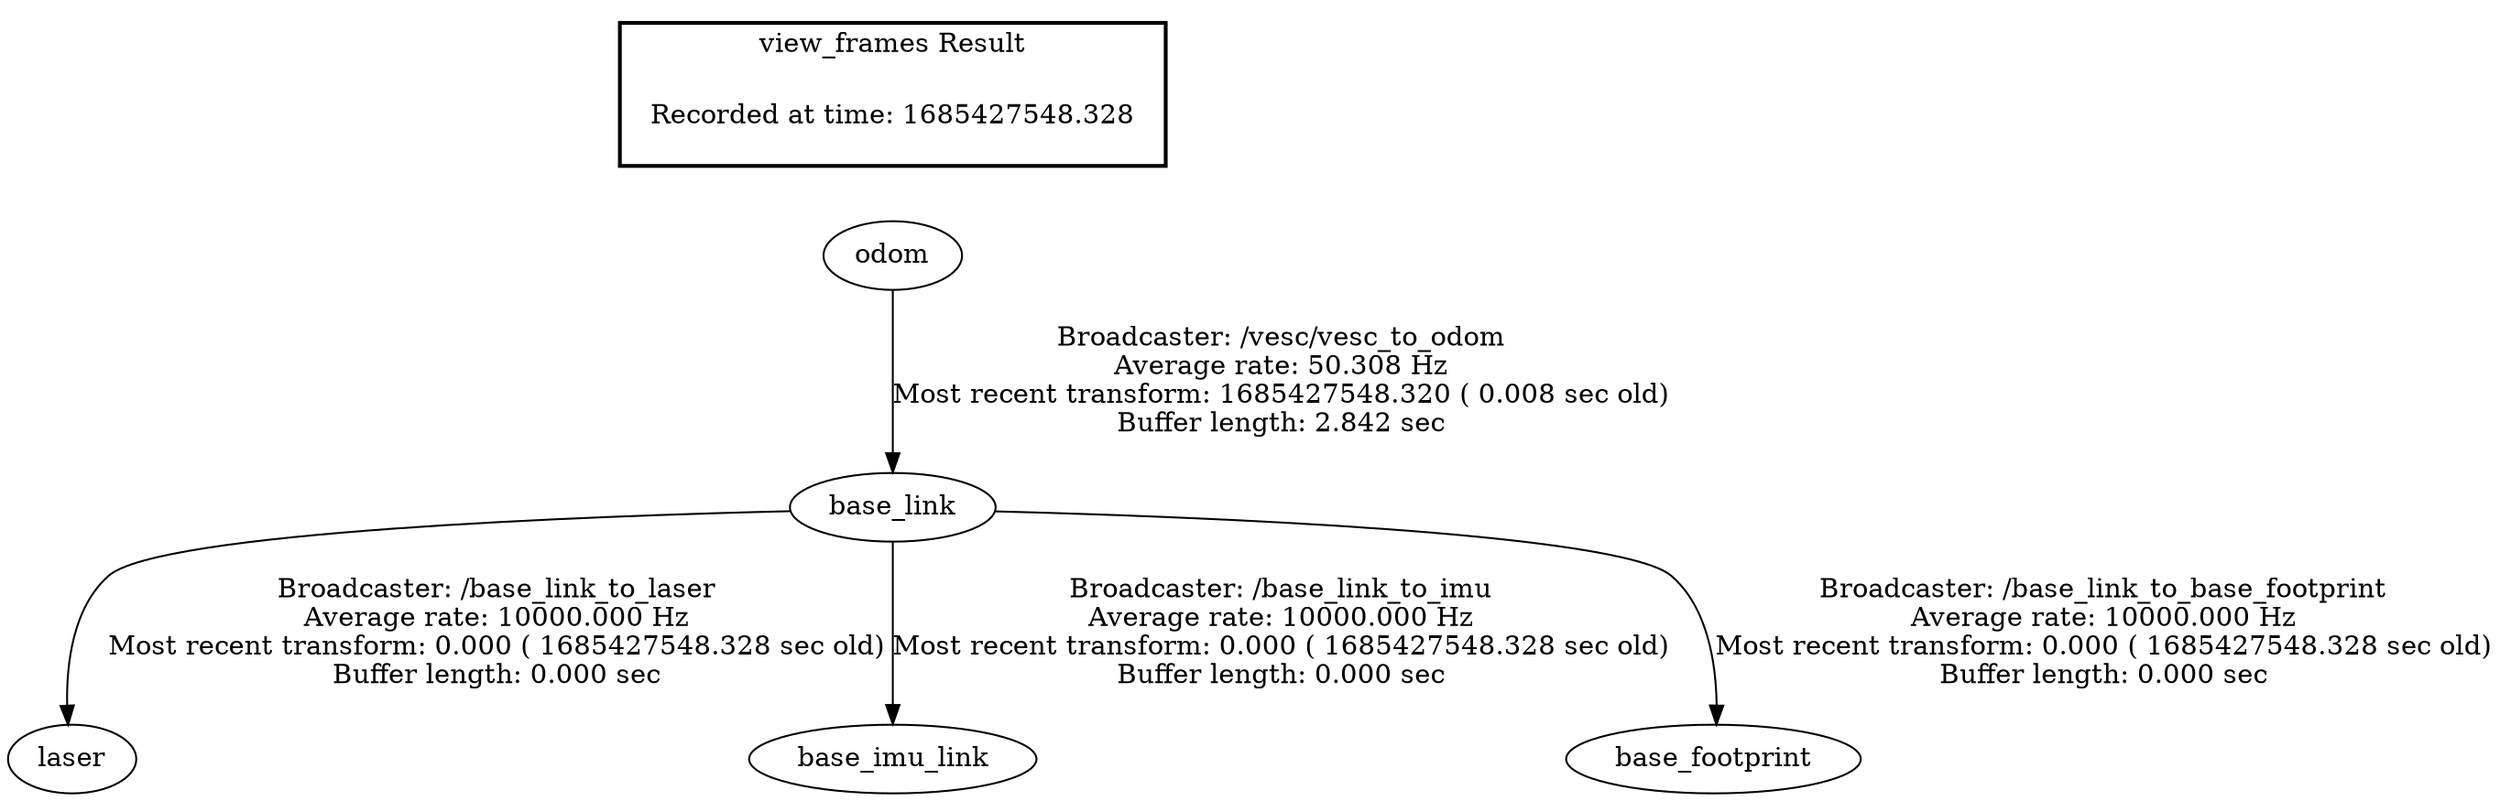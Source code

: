 digraph G {
"base_link" -> "laser"[label="Broadcaster: /base_link_to_laser\nAverage rate: 10000.000 Hz\nMost recent transform: 0.000 ( 1685427548.328 sec old)\nBuffer length: 0.000 sec\n"];
"odom" -> "base_link"[label="Broadcaster: /vesc/vesc_to_odom\nAverage rate: 50.308 Hz\nMost recent transform: 1685427548.320 ( 0.008 sec old)\nBuffer length: 2.842 sec\n"];
"base_link" -> "base_imu_link"[label="Broadcaster: /base_link_to_imu\nAverage rate: 10000.000 Hz\nMost recent transform: 0.000 ( 1685427548.328 sec old)\nBuffer length: 0.000 sec\n"];
"base_link" -> "base_footprint"[label="Broadcaster: /base_link_to_base_footprint\nAverage rate: 10000.000 Hz\nMost recent transform: 0.000 ( 1685427548.328 sec old)\nBuffer length: 0.000 sec\n"];
edge [style=invis];
 subgraph cluster_legend { style=bold; color=black; label ="view_frames Result";
"Recorded at time: 1685427548.328"[ shape=plaintext ] ;
 }->"odom";
}